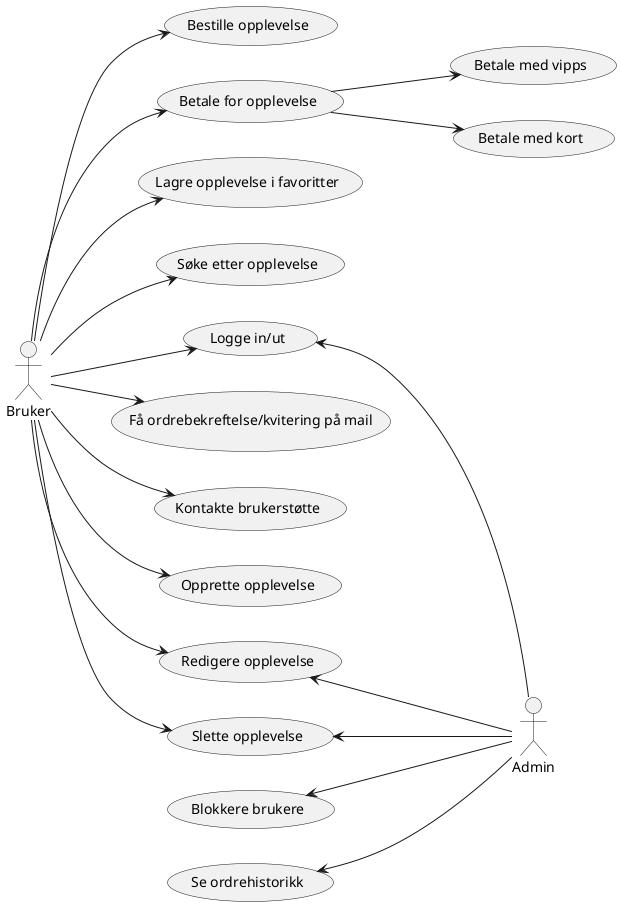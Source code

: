 @startuml oppgave1
left to right direction
:Bruker: --> (Bestille opplevelse) 
:Bruker: --> (Betale for opplevelse)
(Betale for opplevelse) --> (Betale med vipps)
(Betale for opplevelse) --> (Betale med kort)
:Bruker: --> (Lagre opplevelse i favoritter)
:Bruker: --> (Søke etter opplevelse)
:Bruker: --> (Logge in/ut)
:Bruker: --> (Få ordrebekreftelse/kvitering på mail)
:Bruker: --> (Kontakte brukerstøtte)
:Bruker: --> (Opprette opplevelse)
:Bruker: --> (Redigere opplevelse)
:Bruker: --> (Slette opplevelse)



'(Redigere opplevelse) --> (Slette opplevelse)
(Redigere opplevelse) <-- :Admin:
'(Redigere opplevelse) --> (Legge til ny opplevelse)
(Blokkere brukere) <-- :Admin:
'(Redigere bestilling) --> (Kansellere bestilling)
':Admin: --> (Søke etter opplevelse)
':Bruker: --> (Se ordrehistorikk)
':Admin: --> (Se ordrehistorikk)
(Se ordrehistorikk) <-- :Admin:
(Logge in/ut) <-- :Admin:
(Slette opplevelse) <-- :Admin:
@enduml
PlantUML-kildekode til for use caset
